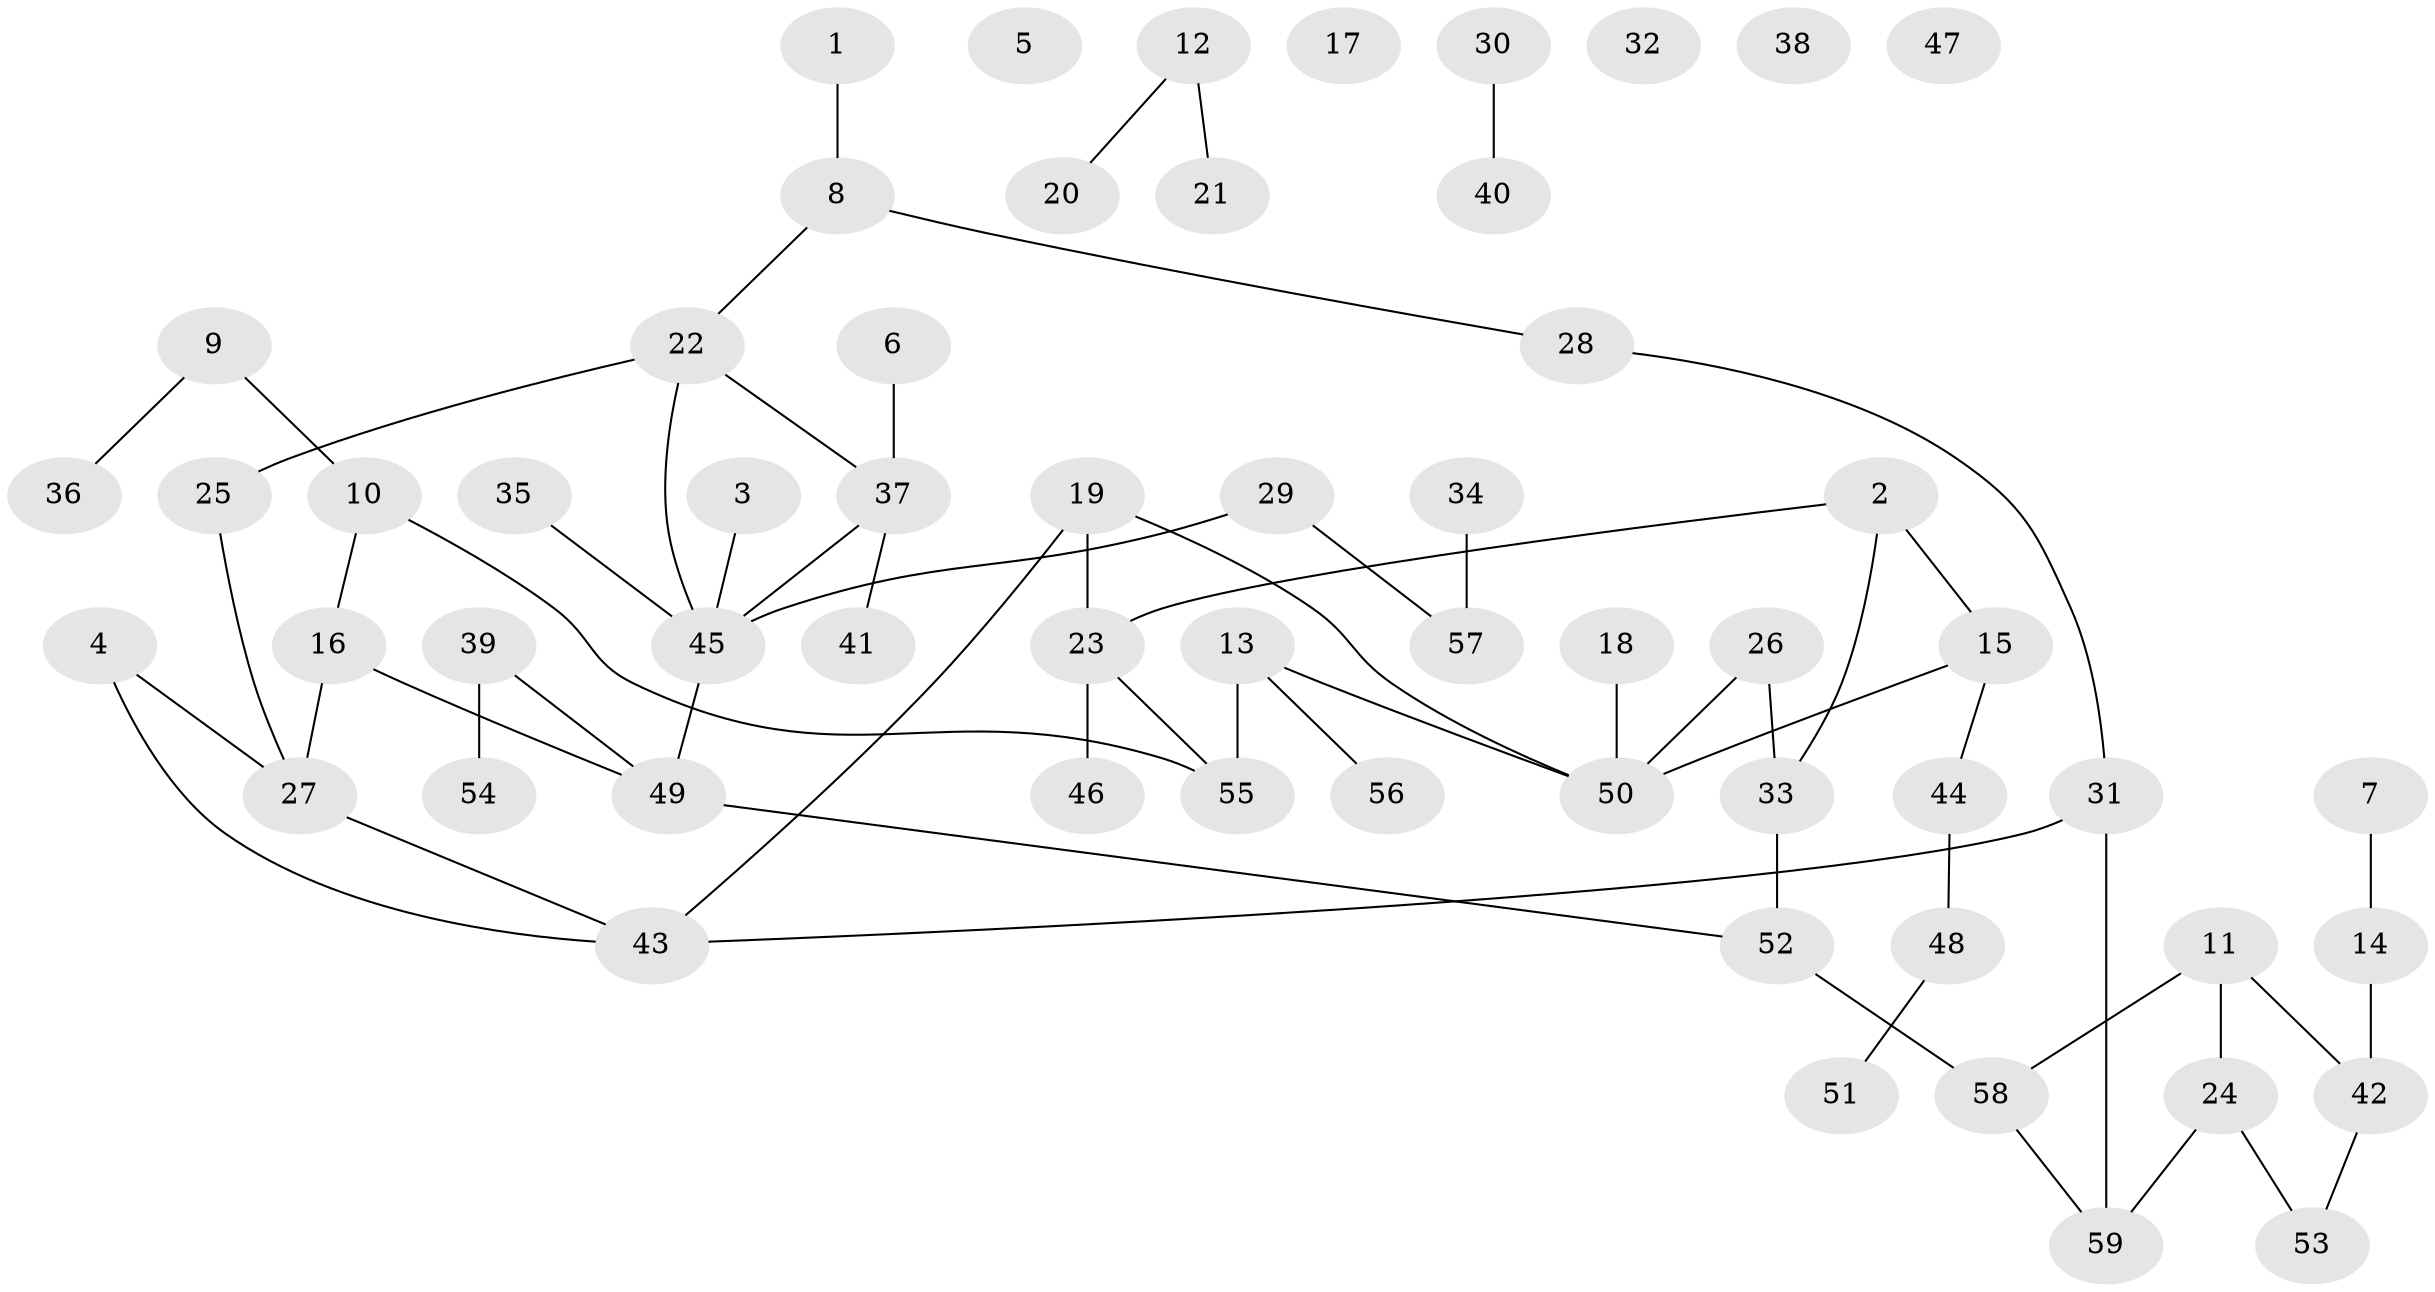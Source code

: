 // coarse degree distribution, {1: 0.3333333333333333, 4: 0.10256410256410256, 0: 0.15384615384615385, 3: 0.23076923076923078, 2: 0.10256410256410256, 6: 0.02564102564102564, 5: 0.05128205128205128}
// Generated by graph-tools (version 1.1) at 2025/41/03/06/25 10:41:22]
// undirected, 59 vertices, 63 edges
graph export_dot {
graph [start="1"]
  node [color=gray90,style=filled];
  1;
  2;
  3;
  4;
  5;
  6;
  7;
  8;
  9;
  10;
  11;
  12;
  13;
  14;
  15;
  16;
  17;
  18;
  19;
  20;
  21;
  22;
  23;
  24;
  25;
  26;
  27;
  28;
  29;
  30;
  31;
  32;
  33;
  34;
  35;
  36;
  37;
  38;
  39;
  40;
  41;
  42;
  43;
  44;
  45;
  46;
  47;
  48;
  49;
  50;
  51;
  52;
  53;
  54;
  55;
  56;
  57;
  58;
  59;
  1 -- 8;
  2 -- 15;
  2 -- 23;
  2 -- 33;
  3 -- 45;
  4 -- 27;
  4 -- 43;
  6 -- 37;
  7 -- 14;
  8 -- 22;
  8 -- 28;
  9 -- 10;
  9 -- 36;
  10 -- 16;
  10 -- 55;
  11 -- 24;
  11 -- 42;
  11 -- 58;
  12 -- 20;
  12 -- 21;
  13 -- 50;
  13 -- 55;
  13 -- 56;
  14 -- 42;
  15 -- 44;
  15 -- 50;
  16 -- 27;
  16 -- 49;
  18 -- 50;
  19 -- 23;
  19 -- 43;
  19 -- 50;
  22 -- 25;
  22 -- 37;
  22 -- 45;
  23 -- 46;
  23 -- 55;
  24 -- 53;
  24 -- 59;
  25 -- 27;
  26 -- 33;
  26 -- 50;
  27 -- 43;
  28 -- 31;
  29 -- 45;
  29 -- 57;
  30 -- 40;
  31 -- 43;
  31 -- 59;
  33 -- 52;
  34 -- 57;
  35 -- 45;
  37 -- 41;
  37 -- 45;
  39 -- 49;
  39 -- 54;
  42 -- 53;
  44 -- 48;
  45 -- 49;
  48 -- 51;
  49 -- 52;
  52 -- 58;
  58 -- 59;
}
